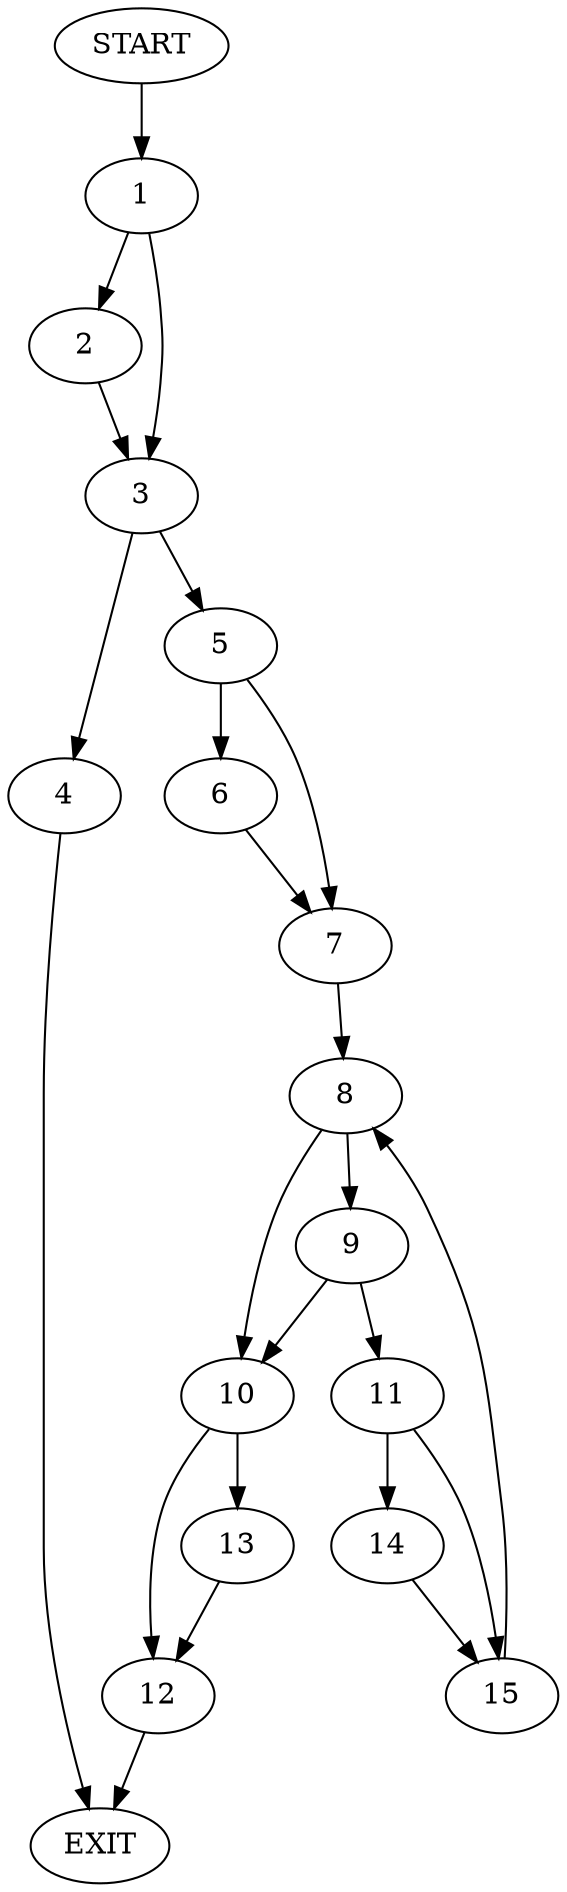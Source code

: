 digraph {
0 [label="START"]
16 [label="EXIT"]
0 -> 1
1 -> 2
1 -> 3
2 -> 3
3 -> 4
3 -> 5
5 -> 6
5 -> 7
4 -> 16
6 -> 7
7 -> 8
8 -> 9
8 -> 10
9 -> 10
9 -> 11
10 -> 12
10 -> 13
11 -> 14
11 -> 15
14 -> 15
15 -> 8
12 -> 16
13 -> 12
}
